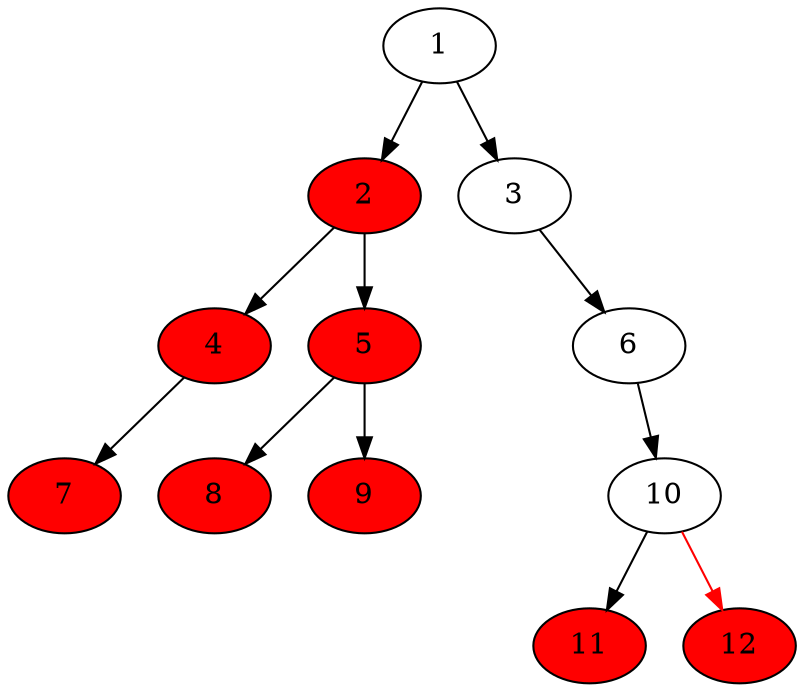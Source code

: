digraph G{
graph [ordering="out"];
C [ label = "C", style = invis ];
"1" -> "2";
"1" -> "3";
"2" -> "4";
"2" -> "5";
"3" -> C [style=invis];
"3" -> "6";
"4" -> "7";
"4" -> C [style=invis];
"5" -> "8";
"5" -> "9";
"6" -> C [style=invis];
"6" -> "10";
"10" -> "11";
"10" -> "12"[color = red];
//"1" [style = filled, fillcolor = red];
"2" [style = filled, fillcolor = red];
//"3" [style = filled, fillcolor = red];
"4" [style = filled, fillcolor = red];
"5" [style = filled, fillcolor = red];
//"6" [style = filled, fillcolor = red];
"7" [style = filled, fillcolor = red];
"8" [style = filled, fillcolor = red];
"9" [style = filled, fillcolor = red];
//"10" [style = filled, fillcolor = red];
"11" [style = filled, fillcolor = red];
"12" [style = filled, fillcolor = red];
}
